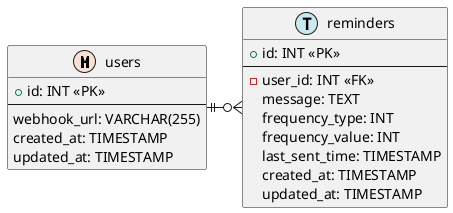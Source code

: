 @startuml

!define MASTER F9DFD5
!define TRANSACTION CAE7F2
entity "users" as users <<M,MASTER>> {
    + id: INT <<PK>>
    --
    webhook_url: VARCHAR(255)
    created_at: TIMESTAMP
    updated_at: TIMESTAMP
}

entity "reminders" as reminders <<T,TRANSACTION>> {
    + id: INT <<PK>>
    --
    - user_id: INT <<FK>>
    message: TEXT
    frequency_type: INT
    frequency_value: INT
    last_sent_time: TIMESTAMP
    created_at: TIMESTAMP
    updated_at: TIMESTAMP
}

users ||-right-o{ reminders

@enduml